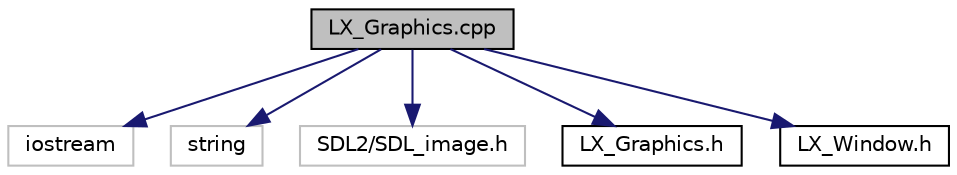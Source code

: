 digraph "LX_Graphics.cpp"
{
  edge [fontname="Helvetica",fontsize="10",labelfontname="Helvetica",labelfontsize="10"];
  node [fontname="Helvetica",fontsize="10",shape=record];
  Node1 [label="LX_Graphics.cpp",height=0.2,width=0.4,color="black", fillcolor="grey75", style="filled" fontcolor="black"];
  Node1 -> Node2 [color="midnightblue",fontsize="10",style="solid",fontname="Helvetica"];
  Node2 [label="iostream",height=0.2,width=0.4,color="grey75", fillcolor="white", style="filled"];
  Node1 -> Node3 [color="midnightblue",fontsize="10",style="solid",fontname="Helvetica"];
  Node3 [label="string",height=0.2,width=0.4,color="grey75", fillcolor="white", style="filled"];
  Node1 -> Node4 [color="midnightblue",fontsize="10",style="solid",fontname="Helvetica"];
  Node4 [label="SDL2/SDL_image.h",height=0.2,width=0.4,color="grey75", fillcolor="white", style="filled"];
  Node1 -> Node5 [color="midnightblue",fontsize="10",style="solid",fontname="Helvetica"];
  Node5 [label="LX_Graphics.h",height=0.2,width=0.4,color="black", fillcolor="white", style="filled",URL="$_l_x___graphics_8h.html",tooltip="The LX_Graphics library, it will be linked with the SDL library. "];
  Node1 -> Node6 [color="midnightblue",fontsize="10",style="solid",fontname="Helvetica"];
  Node6 [label="LX_Window.h",height=0.2,width=0.4,color="black", fillcolor="white", style="filled",URL="$_l_x___window_8h.html",tooltip="The LX_Window library. "];
}
